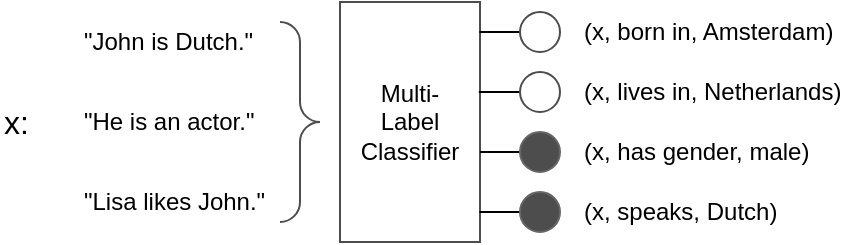 <mxfile version="14.5.1" type="device"><diagram id="lVYSTvELn195ZItF3r54" name="Page-1"><mxGraphModel dx="480" dy="599" grid="1" gridSize="10" guides="1" tooltips="1" connect="1" arrows="1" fold="1" page="1" pageScale="1" pageWidth="850" pageHeight="1100" math="0" shadow="0"><root><mxCell id="0"/><mxCell id="1" parent="0"/><mxCell id="R4hytjvilPZuC3_zjyqf-1" value="&quot;John is Dutch.&quot;" style="text;html=1;strokeColor=none;fillColor=none;align=left;verticalAlign=middle;whiteSpace=wrap;rounded=0;" vertex="1" parent="1"><mxGeometry x="80" y="170" width="120" height="20" as="geometry"/></mxCell><mxCell id="R4hytjvilPZuC3_zjyqf-2" value="&quot;He is an actor.&quot;" style="text;html=1;strokeColor=none;fillColor=none;align=left;verticalAlign=middle;whiteSpace=wrap;rounded=0;" vertex="1" parent="1"><mxGeometry x="80" y="210" width="120" height="20" as="geometry"/></mxCell><mxCell id="R4hytjvilPZuC3_zjyqf-3" value="&quot;Lisa likes John.&quot;" style="text;html=1;strokeColor=none;fillColor=none;align=left;verticalAlign=middle;whiteSpace=wrap;rounded=0;" vertex="1" parent="1"><mxGeometry x="80" y="250" width="120" height="20" as="geometry"/></mxCell><mxCell id="R4hytjvilPZuC3_zjyqf-4" value="" style="labelPosition=right;align=left;strokeWidth=1;shape=mxgraph.mockup.markup.curlyBrace;html=1;shadow=0;dashed=0;direction=north;rotation=-180;strokeColor=#4D4D4D;" vertex="1" parent="1"><mxGeometry x="180" y="170" width="20" height="100" as="geometry"/></mxCell><mxCell id="R4hytjvilPZuC3_zjyqf-5" value="Multi-&lt;br&gt;Label Classifier" style="rounded=0;whiteSpace=wrap;html=1;strokeColor=#4D4D4D;align=center;" vertex="1" parent="1"><mxGeometry x="210" y="160" width="70" height="120" as="geometry"/></mxCell><mxCell id="R4hytjvilPZuC3_zjyqf-13" style="edgeStyle=orthogonalEdgeStyle;rounded=0;orthogonalLoop=1;jettySize=auto;html=1;exitX=0;exitY=0.5;exitDx=0;exitDy=0;entryX=0.995;entryY=0.121;entryDx=0;entryDy=0;entryPerimeter=0;endArrow=none;endFill=0;" edge="1" parent="1" source="R4hytjvilPZuC3_zjyqf-6" target="R4hytjvilPZuC3_zjyqf-5"><mxGeometry relative="1" as="geometry"/></mxCell><mxCell id="R4hytjvilPZuC3_zjyqf-6" value="" style="ellipse;whiteSpace=wrap;html=1;aspect=fixed;strokeColor=#4D4D4D;align=center;" vertex="1" parent="1"><mxGeometry x="300" y="165" width="20" height="20" as="geometry"/></mxCell><mxCell id="R4hytjvilPZuC3_zjyqf-14" style="edgeStyle=orthogonalEdgeStyle;rounded=0;orthogonalLoop=1;jettySize=auto;html=1;exitX=0;exitY=0.5;exitDx=0;exitDy=0;entryX=0.991;entryY=0.379;entryDx=0;entryDy=0;entryPerimeter=0;endArrow=none;endFill=0;" edge="1" parent="1" source="R4hytjvilPZuC3_zjyqf-7" target="R4hytjvilPZuC3_zjyqf-5"><mxGeometry relative="1" as="geometry"/></mxCell><mxCell id="R4hytjvilPZuC3_zjyqf-7" value="" style="ellipse;whiteSpace=wrap;html=1;aspect=fixed;strokeColor=#4D4D4D;align=center;" vertex="1" parent="1"><mxGeometry x="300" y="195" width="20" height="20" as="geometry"/></mxCell><mxCell id="R4hytjvilPZuC3_zjyqf-16" style="edgeStyle=orthogonalEdgeStyle;rounded=0;orthogonalLoop=1;jettySize=auto;html=1;exitX=0;exitY=0.5;exitDx=0;exitDy=0;entryX=1;entryY=0.627;entryDx=0;entryDy=0;entryPerimeter=0;endArrow=none;endFill=0;" edge="1" parent="1" source="R4hytjvilPZuC3_zjyqf-8" target="R4hytjvilPZuC3_zjyqf-5"><mxGeometry relative="1" as="geometry"/></mxCell><mxCell id="R4hytjvilPZuC3_zjyqf-8" value="" style="ellipse;whiteSpace=wrap;html=1;aspect=fixed;strokeColor=#666666;align=center;fontColor=#333333;fillColor=#4D4D4D;" vertex="1" parent="1"><mxGeometry x="300" y="225" width="20" height="20" as="geometry"/></mxCell><mxCell id="R4hytjvilPZuC3_zjyqf-17" style="edgeStyle=orthogonalEdgeStyle;rounded=0;orthogonalLoop=1;jettySize=auto;html=1;exitX=0;exitY=0.5;exitDx=0;exitDy=0;entryX=0.995;entryY=0.87;entryDx=0;entryDy=0;entryPerimeter=0;endArrow=none;endFill=0;" edge="1" parent="1" source="R4hytjvilPZuC3_zjyqf-9" target="R4hytjvilPZuC3_zjyqf-5"><mxGeometry relative="1" as="geometry"/></mxCell><mxCell id="R4hytjvilPZuC3_zjyqf-9" value="" style="ellipse;whiteSpace=wrap;html=1;aspect=fixed;strokeColor=#666666;align=center;fontColor=#333333;fillColor=#4D4D4D;" vertex="1" parent="1"><mxGeometry x="300" y="255" width="20" height="20" as="geometry"/></mxCell><mxCell id="R4hytjvilPZuC3_zjyqf-18" value="(x, born in, Amsterdam)" style="text;html=1;strokeColor=none;fillColor=none;align=left;verticalAlign=middle;whiteSpace=wrap;rounded=0;" vertex="1" parent="1"><mxGeometry x="330" y="165" width="140" height="20" as="geometry"/></mxCell><mxCell id="R4hytjvilPZuC3_zjyqf-19" value="(x, lives in, Netherlands)" style="text;html=1;strokeColor=none;fillColor=none;align=left;verticalAlign=middle;whiteSpace=wrap;rounded=0;" vertex="1" parent="1"><mxGeometry x="330" y="195" width="140" height="20" as="geometry"/></mxCell><mxCell id="R4hytjvilPZuC3_zjyqf-20" value="(x, has gender, male)" style="text;html=1;strokeColor=none;fillColor=none;align=left;verticalAlign=middle;whiteSpace=wrap;rounded=0;" vertex="1" parent="1"><mxGeometry x="330" y="225" width="140" height="20" as="geometry"/></mxCell><mxCell id="R4hytjvilPZuC3_zjyqf-21" value="(x, speaks, Dutch)" style="text;html=1;strokeColor=none;fillColor=none;align=left;verticalAlign=middle;whiteSpace=wrap;rounded=0;" vertex="1" parent="1"><mxGeometry x="330" y="255" width="140" height="20" as="geometry"/></mxCell><mxCell id="R4hytjvilPZuC3_zjyqf-22" value="x:" style="text;html=1;strokeColor=none;fillColor=none;align=left;verticalAlign=middle;whiteSpace=wrap;rounded=0;fontSize=16;" vertex="1" parent="1"><mxGeometry x="40" y="210" width="20" height="20" as="geometry"/></mxCell></root></mxGraphModel></diagram></mxfile>